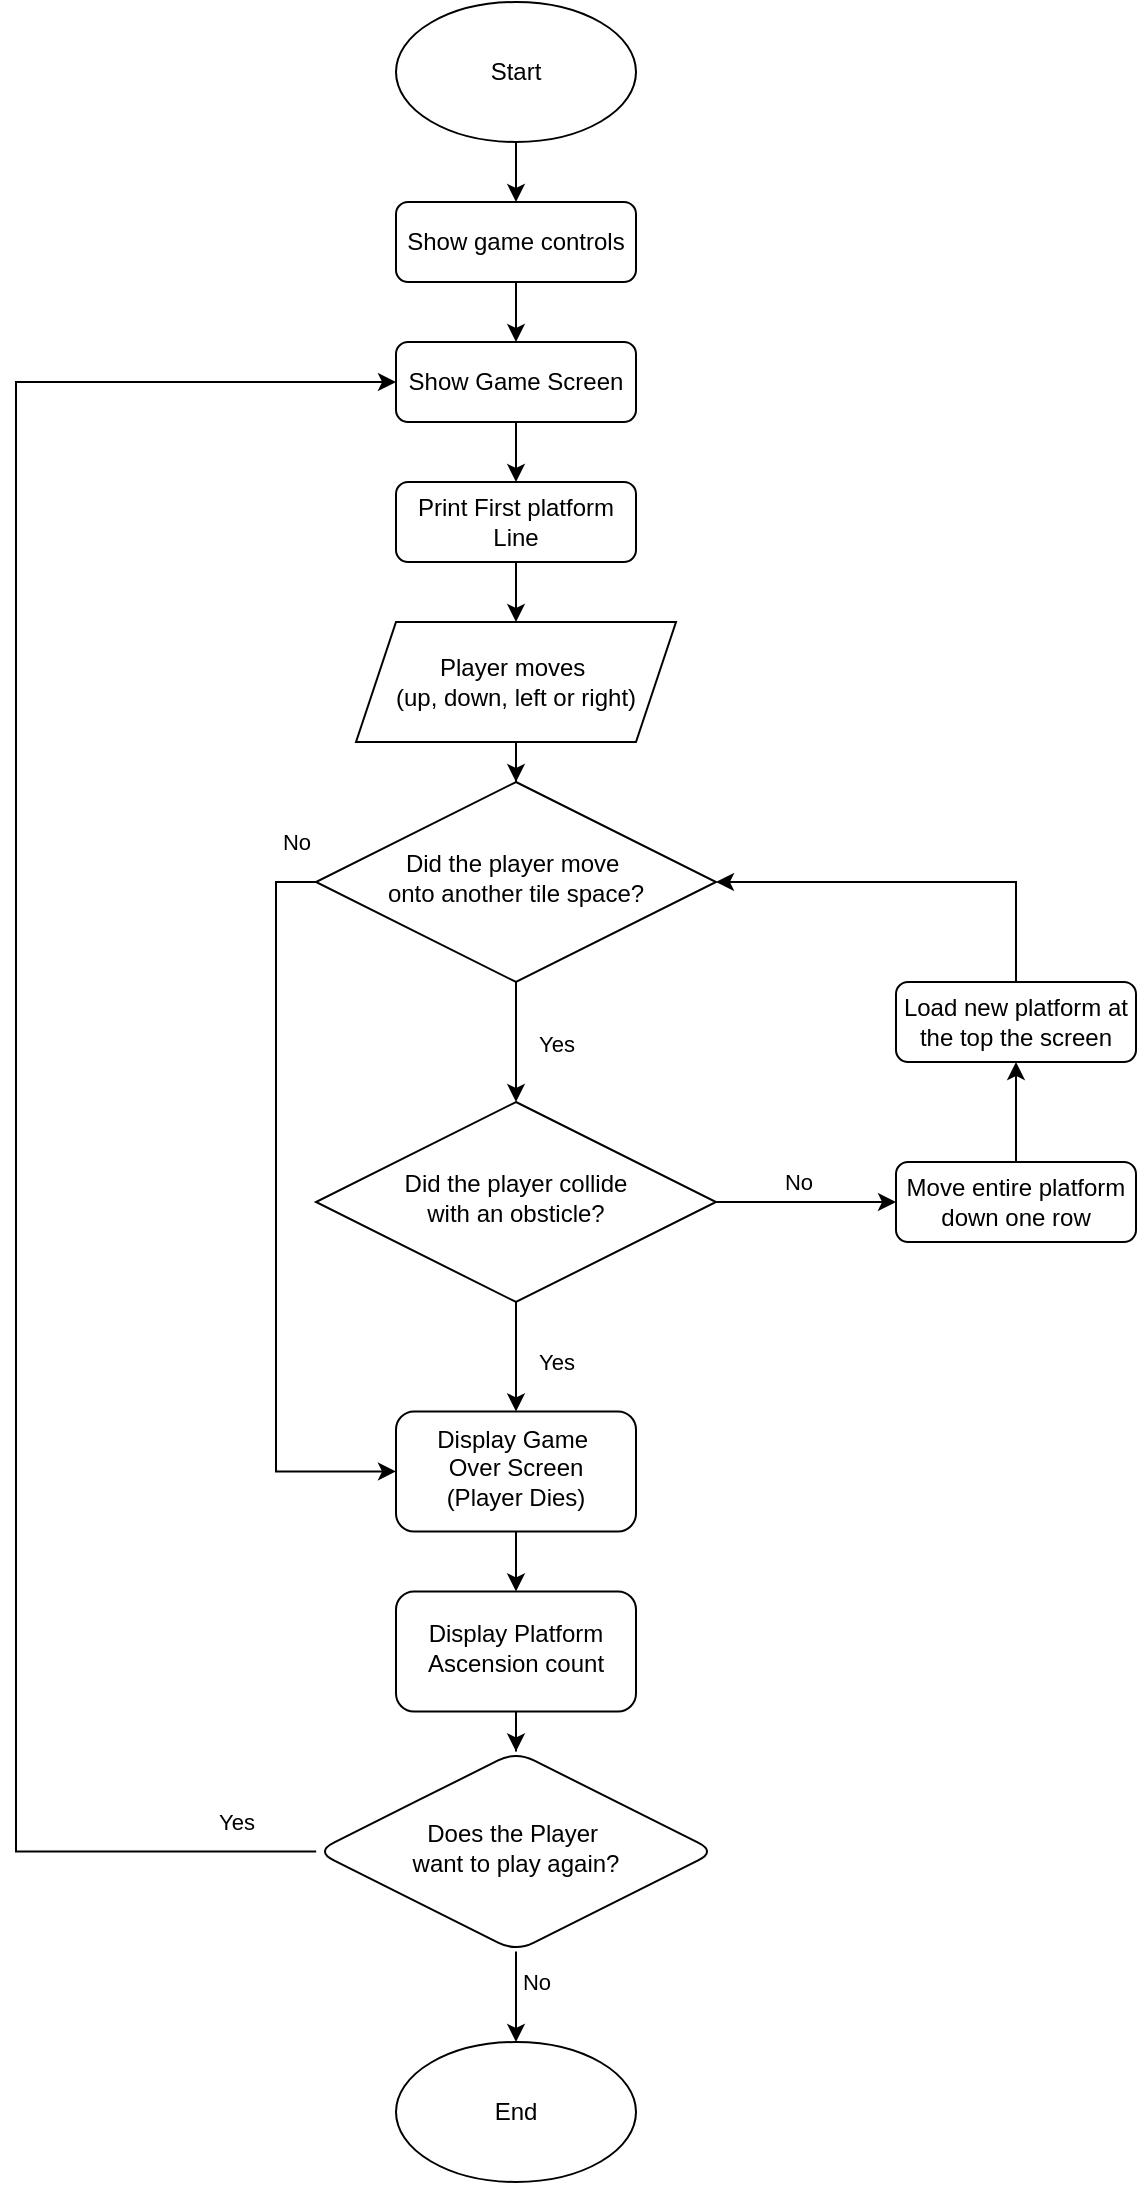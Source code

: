 <mxfile version="22.0.4" type="device">
  <diagram id="C5RBs43oDa-KdzZeNtuy" name="Page-1">
    <mxGraphModel dx="1160" dy="761" grid="1" gridSize="10" guides="1" tooltips="1" connect="1" arrows="1" fold="1" page="1" pageScale="1" pageWidth="827" pageHeight="1169" math="0" shadow="0">
      <root>
        <mxCell id="WIyWlLk6GJQsqaUBKTNV-0" />
        <mxCell id="WIyWlLk6GJQsqaUBKTNV-1" parent="WIyWlLk6GJQsqaUBKTNV-0" />
        <mxCell id="5DL4Pvw-LOU4uqrcm8SO-6" style="edgeStyle=orthogonalEdgeStyle;rounded=0;orthogonalLoop=1;jettySize=auto;html=1;exitX=0.5;exitY=1;exitDx=0;exitDy=0;entryX=0.5;entryY=0;entryDx=0;entryDy=0;" parent="WIyWlLk6GJQsqaUBKTNV-1" source="WIyWlLk6GJQsqaUBKTNV-3" target="5DL4Pvw-LOU4uqrcm8SO-5" edge="1">
          <mxGeometry relative="1" as="geometry" />
        </mxCell>
        <mxCell id="WIyWlLk6GJQsqaUBKTNV-3" value="Show game controls" style="rounded=1;whiteSpace=wrap;html=1;fontSize=12;glass=0;strokeWidth=1;shadow=0;" parent="WIyWlLk6GJQsqaUBKTNV-1" vertex="1">
          <mxGeometry x="310" y="140" width="120" height="40" as="geometry" />
        </mxCell>
        <mxCell id="QdeQ97ymLXtKirHZbOmG-0" value="" style="edgeStyle=orthogonalEdgeStyle;rounded=0;orthogonalLoop=1;jettySize=auto;html=1;entryX=0.5;entryY=0;entryDx=0;entryDy=0;" edge="1" parent="WIyWlLk6GJQsqaUBKTNV-1" source="WIyWlLk6GJQsqaUBKTNV-6" target="QdeQ97ymLXtKirHZbOmG-3">
          <mxGeometry relative="1" as="geometry">
            <mxPoint x="270.059" y="584" as="targetPoint" />
          </mxGeometry>
        </mxCell>
        <mxCell id="QdeQ97ymLXtKirHZbOmG-1" value="Yes" style="edgeLabel;html=1;align=center;verticalAlign=middle;resizable=0;points=[];" vertex="1" connectable="0" parent="QdeQ97ymLXtKirHZbOmG-0">
          <mxGeometry x="-0.511" relative="1" as="geometry">
            <mxPoint x="20" y="16" as="offset" />
          </mxGeometry>
        </mxCell>
        <mxCell id="QdeQ97ymLXtKirHZbOmG-29" style="edgeStyle=orthogonalEdgeStyle;rounded=0;orthogonalLoop=1;jettySize=auto;html=1;exitX=0;exitY=0.5;exitDx=0;exitDy=0;entryX=0;entryY=0.5;entryDx=0;entryDy=0;" edge="1" parent="WIyWlLk6GJQsqaUBKTNV-1" source="WIyWlLk6GJQsqaUBKTNV-6" target="QdeQ97ymLXtKirHZbOmG-15">
          <mxGeometry relative="1" as="geometry" />
        </mxCell>
        <mxCell id="QdeQ97ymLXtKirHZbOmG-30" value="No" style="edgeLabel;html=1;align=center;verticalAlign=middle;resizable=0;points=[];" vertex="1" connectable="0" parent="QdeQ97ymLXtKirHZbOmG-29">
          <mxGeometry x="0.082" y="-2" relative="1" as="geometry">
            <mxPoint x="12" y="-203" as="offset" />
          </mxGeometry>
        </mxCell>
        <mxCell id="WIyWlLk6GJQsqaUBKTNV-6" value="&lt;div&gt;Did the player move&amp;nbsp;&lt;/div&gt;&lt;div&gt;onto another tile space?&lt;/div&gt;" style="rhombus;whiteSpace=wrap;html=1;shadow=0;fontFamily=Helvetica;fontSize=12;align=center;strokeWidth=1;spacing=6;spacingTop=-4;" parent="WIyWlLk6GJQsqaUBKTNV-1" vertex="1">
          <mxGeometry x="270" y="430" width="200" height="100" as="geometry" />
        </mxCell>
        <mxCell id="5DL4Pvw-LOU4uqrcm8SO-4" style="edgeStyle=orthogonalEdgeStyle;rounded=0;orthogonalLoop=1;jettySize=auto;html=1;exitX=0.5;exitY=1;exitDx=0;exitDy=0;entryX=0.5;entryY=0;entryDx=0;entryDy=0;" parent="WIyWlLk6GJQsqaUBKTNV-1" source="5DL4Pvw-LOU4uqrcm8SO-0" target="WIyWlLk6GJQsqaUBKTNV-3" edge="1">
          <mxGeometry relative="1" as="geometry" />
        </mxCell>
        <mxCell id="5DL4Pvw-LOU4uqrcm8SO-0" value="Start" style="ellipse;whiteSpace=wrap;html=1;" parent="WIyWlLk6GJQsqaUBKTNV-1" vertex="1">
          <mxGeometry x="310" y="40" width="120" height="70" as="geometry" />
        </mxCell>
        <mxCell id="5DL4Pvw-LOU4uqrcm8SO-9" value="" style="edgeStyle=orthogonalEdgeStyle;rounded=0;orthogonalLoop=1;jettySize=auto;html=1;" parent="WIyWlLk6GJQsqaUBKTNV-1" source="5DL4Pvw-LOU4uqrcm8SO-5" target="5DL4Pvw-LOU4uqrcm8SO-7" edge="1">
          <mxGeometry relative="1" as="geometry" />
        </mxCell>
        <mxCell id="5DL4Pvw-LOU4uqrcm8SO-5" value="Show Game Screen" style="rounded=1;whiteSpace=wrap;html=1;fontSize=12;glass=0;strokeWidth=1;shadow=0;" parent="WIyWlLk6GJQsqaUBKTNV-1" vertex="1">
          <mxGeometry x="310" y="210" width="120" height="40" as="geometry" />
        </mxCell>
        <mxCell id="5DL4Pvw-LOU4uqrcm8SO-11" value="" style="edgeStyle=orthogonalEdgeStyle;rounded=0;orthogonalLoop=1;jettySize=auto;html=1;" parent="WIyWlLk6GJQsqaUBKTNV-1" source="5DL4Pvw-LOU4uqrcm8SO-7" target="5DL4Pvw-LOU4uqrcm8SO-10" edge="1">
          <mxGeometry relative="1" as="geometry" />
        </mxCell>
        <mxCell id="5DL4Pvw-LOU4uqrcm8SO-7" value="Print First platform Line" style="rounded=1;whiteSpace=wrap;html=1;fontSize=12;glass=0;strokeWidth=1;shadow=0;" parent="WIyWlLk6GJQsqaUBKTNV-1" vertex="1">
          <mxGeometry x="310" y="280" width="120" height="40" as="geometry" />
        </mxCell>
        <mxCell id="5DL4Pvw-LOU4uqrcm8SO-12" value="" style="edgeStyle=orthogonalEdgeStyle;rounded=0;orthogonalLoop=1;jettySize=auto;html=1;" parent="WIyWlLk6GJQsqaUBKTNV-1" source="5DL4Pvw-LOU4uqrcm8SO-10" target="WIyWlLk6GJQsqaUBKTNV-6" edge="1">
          <mxGeometry relative="1" as="geometry" />
        </mxCell>
        <mxCell id="5DL4Pvw-LOU4uqrcm8SO-10" value="&lt;div&gt;Player moves&amp;nbsp;&lt;/div&gt;&lt;div&gt;(up, down, left or right)&lt;/div&gt;" style="shape=parallelogram;perimeter=parallelogramPerimeter;whiteSpace=wrap;html=1;fixedSize=1;" parent="WIyWlLk6GJQsqaUBKTNV-1" vertex="1">
          <mxGeometry x="290" y="350" width="160" height="60" as="geometry" />
        </mxCell>
        <mxCell id="QdeQ97ymLXtKirHZbOmG-12" style="edgeStyle=orthogonalEdgeStyle;rounded=0;orthogonalLoop=1;jettySize=auto;html=1;exitX=0.5;exitY=0;exitDx=0;exitDy=0;entryX=1;entryY=0.5;entryDx=0;entryDy=0;" edge="1" parent="WIyWlLk6GJQsqaUBKTNV-1" source="QdeQ97ymLXtKirHZbOmG-2" target="WIyWlLk6GJQsqaUBKTNV-6">
          <mxGeometry relative="1" as="geometry" />
        </mxCell>
        <mxCell id="QdeQ97ymLXtKirHZbOmG-2" value="Load new platform at the top the screen" style="rounded=1;whiteSpace=wrap;html=1;fontSize=12;glass=0;strokeWidth=1;shadow=0;" vertex="1" parent="WIyWlLk6GJQsqaUBKTNV-1">
          <mxGeometry x="560" y="530" width="120" height="40" as="geometry" />
        </mxCell>
        <mxCell id="QdeQ97ymLXtKirHZbOmG-10" value="" style="edgeStyle=orthogonalEdgeStyle;rounded=0;orthogonalLoop=1;jettySize=auto;html=1;" edge="1" parent="WIyWlLk6GJQsqaUBKTNV-1" source="QdeQ97ymLXtKirHZbOmG-3" target="QdeQ97ymLXtKirHZbOmG-4">
          <mxGeometry relative="1" as="geometry" />
        </mxCell>
        <mxCell id="QdeQ97ymLXtKirHZbOmG-11" value="No" style="edgeLabel;html=1;align=center;verticalAlign=middle;resizable=0;points=[];" vertex="1" connectable="0" parent="QdeQ97ymLXtKirHZbOmG-10">
          <mxGeometry x="-0.327" y="-1" relative="1" as="geometry">
            <mxPoint x="10" y="-11" as="offset" />
          </mxGeometry>
        </mxCell>
        <mxCell id="QdeQ97ymLXtKirHZbOmG-16" value="" style="edgeStyle=orthogonalEdgeStyle;rounded=0;orthogonalLoop=1;jettySize=auto;html=1;" edge="1" parent="WIyWlLk6GJQsqaUBKTNV-1" source="QdeQ97ymLXtKirHZbOmG-3" target="QdeQ97ymLXtKirHZbOmG-15">
          <mxGeometry relative="1" as="geometry" />
        </mxCell>
        <mxCell id="QdeQ97ymLXtKirHZbOmG-31" value="Yes" style="edgeLabel;html=1;align=center;verticalAlign=middle;resizable=0;points=[];" vertex="1" connectable="0" parent="QdeQ97ymLXtKirHZbOmG-16">
          <mxGeometry x="0.391" y="6" relative="1" as="geometry">
            <mxPoint x="14" y="-8" as="offset" />
          </mxGeometry>
        </mxCell>
        <mxCell id="QdeQ97ymLXtKirHZbOmG-3" value="&lt;div&gt;Did the player collide&lt;/div&gt;&lt;div&gt;with an obsticle?&lt;br&gt;&lt;/div&gt;" style="rhombus;whiteSpace=wrap;html=1;shadow=0;fontFamily=Helvetica;fontSize=12;align=center;strokeWidth=1;spacing=6;spacingTop=-4;" vertex="1" parent="WIyWlLk6GJQsqaUBKTNV-1">
          <mxGeometry x="270" y="590" width="200" height="100" as="geometry" />
        </mxCell>
        <mxCell id="QdeQ97ymLXtKirHZbOmG-9" value="" style="edgeStyle=orthogonalEdgeStyle;rounded=0;orthogonalLoop=1;jettySize=auto;html=1;" edge="1" parent="WIyWlLk6GJQsqaUBKTNV-1" source="QdeQ97ymLXtKirHZbOmG-4" target="QdeQ97ymLXtKirHZbOmG-2">
          <mxGeometry relative="1" as="geometry" />
        </mxCell>
        <mxCell id="QdeQ97ymLXtKirHZbOmG-4" value="Move entire platform down one row" style="rounded=1;whiteSpace=wrap;html=1;fontSize=12;glass=0;strokeWidth=1;shadow=0;" vertex="1" parent="WIyWlLk6GJQsqaUBKTNV-1">
          <mxGeometry x="560" y="620" width="120" height="40" as="geometry" />
        </mxCell>
        <mxCell id="QdeQ97ymLXtKirHZbOmG-18" value="" style="edgeStyle=orthogonalEdgeStyle;rounded=0;orthogonalLoop=1;jettySize=auto;html=1;" edge="1" parent="WIyWlLk6GJQsqaUBKTNV-1" source="QdeQ97ymLXtKirHZbOmG-15" target="QdeQ97ymLXtKirHZbOmG-17">
          <mxGeometry relative="1" as="geometry" />
        </mxCell>
        <mxCell id="QdeQ97ymLXtKirHZbOmG-15" value="&lt;div&gt;Display Game&amp;nbsp;&lt;/div&gt;&lt;div&gt;Over Screen&lt;/div&gt;&lt;div&gt;(Player Dies)&lt;/div&gt;" style="rounded=1;whiteSpace=wrap;html=1;shadow=0;strokeWidth=1;spacing=6;spacingTop=-4;" vertex="1" parent="WIyWlLk6GJQsqaUBKTNV-1">
          <mxGeometry x="310" y="744.74" width="120" height="60" as="geometry" />
        </mxCell>
        <mxCell id="QdeQ97ymLXtKirHZbOmG-23" value="" style="edgeStyle=orthogonalEdgeStyle;rounded=0;orthogonalLoop=1;jettySize=auto;html=1;" edge="1" parent="WIyWlLk6GJQsqaUBKTNV-1" source="QdeQ97ymLXtKirHZbOmG-17" target="QdeQ97ymLXtKirHZbOmG-22">
          <mxGeometry relative="1" as="geometry" />
        </mxCell>
        <mxCell id="QdeQ97ymLXtKirHZbOmG-17" value="Display Platform Ascension count" style="whiteSpace=wrap;html=1;rounded=1;shadow=0;strokeWidth=1;spacing=6;spacingTop=-4;" vertex="1" parent="WIyWlLk6GJQsqaUBKTNV-1">
          <mxGeometry x="310" y="834.74" width="120" height="60" as="geometry" />
        </mxCell>
        <mxCell id="QdeQ97ymLXtKirHZbOmG-27" value="" style="edgeStyle=orthogonalEdgeStyle;rounded=0;orthogonalLoop=1;jettySize=auto;html=1;" edge="1" parent="WIyWlLk6GJQsqaUBKTNV-1" source="QdeQ97ymLXtKirHZbOmG-22" target="QdeQ97ymLXtKirHZbOmG-26">
          <mxGeometry relative="1" as="geometry" />
        </mxCell>
        <mxCell id="QdeQ97ymLXtKirHZbOmG-32" value="No" style="edgeLabel;html=1;align=center;verticalAlign=middle;resizable=0;points=[];" vertex="1" connectable="0" parent="QdeQ97ymLXtKirHZbOmG-27">
          <mxGeometry x="-0.349" y="-2" relative="1" as="geometry">
            <mxPoint x="12" y="1" as="offset" />
          </mxGeometry>
        </mxCell>
        <mxCell id="QdeQ97ymLXtKirHZbOmG-34" value="" style="edgeStyle=orthogonalEdgeStyle;rounded=0;orthogonalLoop=1;jettySize=auto;html=1;entryX=0;entryY=0.5;entryDx=0;entryDy=0;" edge="1" parent="WIyWlLk6GJQsqaUBKTNV-1" source="QdeQ97ymLXtKirHZbOmG-22" target="5DL4Pvw-LOU4uqrcm8SO-5">
          <mxGeometry relative="1" as="geometry">
            <mxPoint x="150" y="964.74" as="targetPoint" />
            <Array as="points">
              <mxPoint x="120" y="965" />
              <mxPoint x="120" y="230" />
            </Array>
          </mxGeometry>
        </mxCell>
        <mxCell id="QdeQ97ymLXtKirHZbOmG-35" value="Yes" style="edgeLabel;html=1;align=center;verticalAlign=middle;resizable=0;points=[];" vertex="1" connectable="0" parent="QdeQ97ymLXtKirHZbOmG-34">
          <mxGeometry x="-0.927" y="10" relative="1" as="geometry">
            <mxPoint x="-1" y="-25" as="offset" />
          </mxGeometry>
        </mxCell>
        <mxCell id="QdeQ97ymLXtKirHZbOmG-22" value="&lt;div&gt;Does the Player&amp;nbsp;&lt;/div&gt;&lt;div&gt;want to play again?&lt;/div&gt;" style="rhombus;whiteSpace=wrap;html=1;rounded=1;shadow=0;strokeWidth=1;spacing=6;spacingTop=-4;" vertex="1" parent="WIyWlLk6GJQsqaUBKTNV-1">
          <mxGeometry x="270" y="914.74" width="200" height="100" as="geometry" />
        </mxCell>
        <mxCell id="QdeQ97ymLXtKirHZbOmG-26" value="End" style="ellipse;whiteSpace=wrap;html=1;" vertex="1" parent="WIyWlLk6GJQsqaUBKTNV-1">
          <mxGeometry x="310" y="1060" width="120" height="70" as="geometry" />
        </mxCell>
      </root>
    </mxGraphModel>
  </diagram>
</mxfile>

